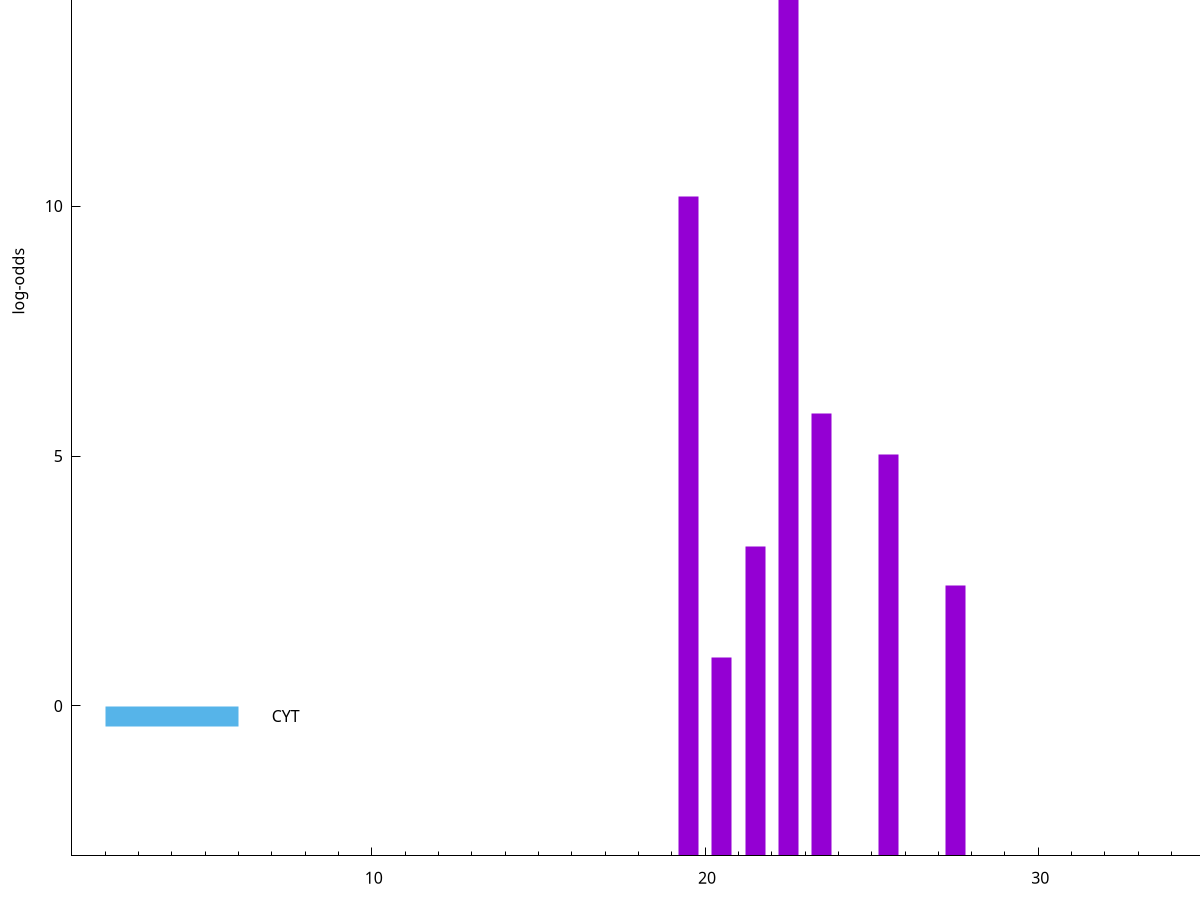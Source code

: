 set title "LipoP predictions for SRR3996258.gff"
set size 2., 1.4
set xrange [1:70] 
set mxtics 10
set yrange [-3:20]
set y2range [0:23]
set ylabel "log-odds"
set term postscript eps color solid "Helvetica" 30
set output "SRR3996258.gff14.eps"
set arrow from 2,14.6156 to 6,14.6156 nohead lt 1 lw 20
set label "SpI" at 7,14.6156
set arrow from 2,-0.200913 to 6,-0.200913 nohead lt 3 lw 20
set label "CYT" at 7,-0.200913
set arrow from 2,14.6156 to 6,14.6156 nohead lt 1 lw 20
set label "SpI" at 7,14.6156
# NOTE: The scores below are the log-odds scores with the threshold
# NOTE: subtracted (a hack to make gnuplot make the histogram all
# NOTE: look nice).
plot "-" axes x1y2 title "" with impulses lt 1 lw 20
22.500000 17.540300
19.500000 13.193300
23.500000 8.843700
25.500000 8.024880
21.500000 6.187980
27.500000 5.417370
20.500000 3.964162
24.500000 0.015960
e
exit
